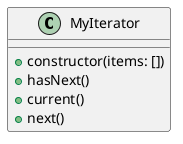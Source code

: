 @startuml
class MyIterator {
    + constructor(items: [])
    + hasNext()
    + current()
    + next()
}
@enduml
